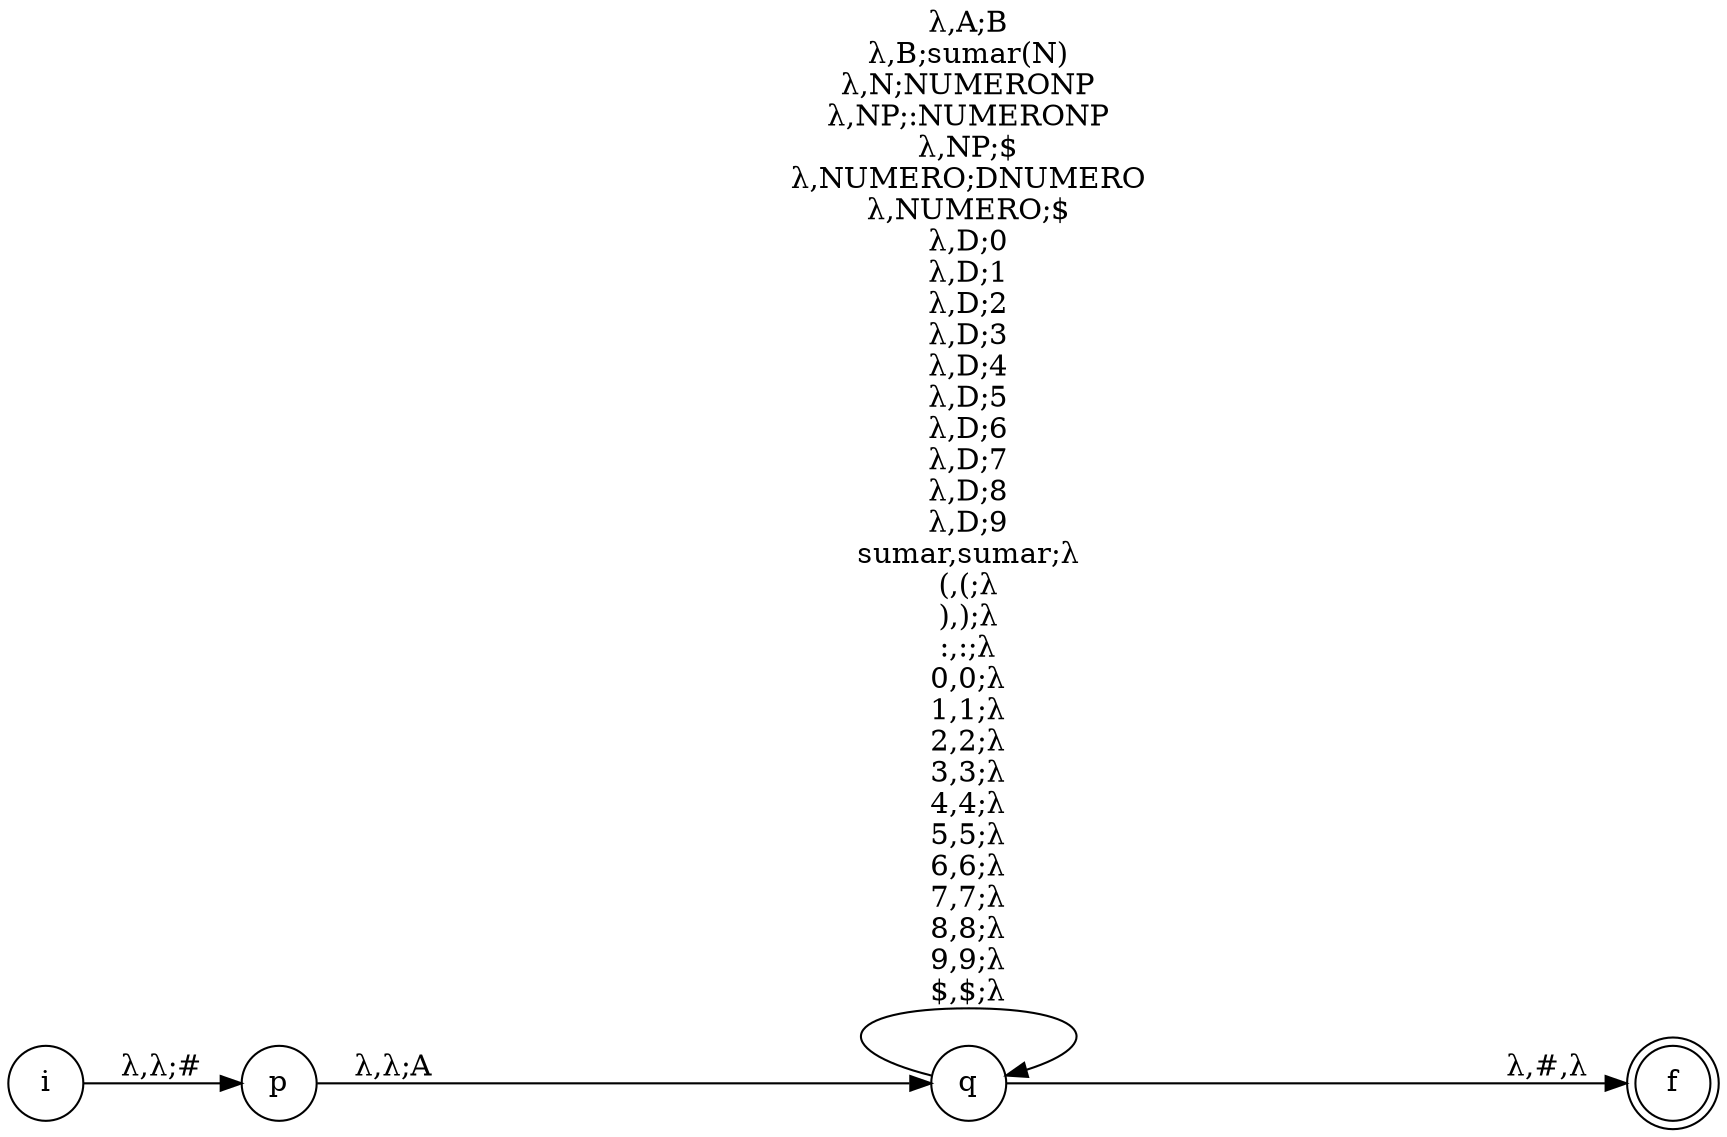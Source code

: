 digraph "Automata de pila" {
	rankdir=LR
	node [shape=circle]
	i
	p
	q
	i -> p [label="λ,λ;#"]
	p -> q [label="λ,λ;A"]
	q -> q [label="λ,A;B\nλ,B;sumar(N)\nλ,N;NUMERONP\nλ,NP;:NUMERONP\nλ,NP;$\nλ,NUMERO;DNUMERO\nλ,NUMERO;$\nλ,D;0\nλ,D;1\nλ,D;2\nλ,D;3\nλ,D;4\nλ,D;5\nλ,D;6\nλ,D;7\nλ,D;8\nλ,D;9\nsumar,sumar;λ\n(,(;λ\n),);λ\n:,:;λ\n0,0;λ\n1,1;λ\n2,2;λ\n3,3;λ\n4,4;λ\n5,5;λ\n6,6;λ\n7,7;λ\n8,8;λ\n9,9;λ\n$,$;λ"]
	node [shape=doublecircle]
	f
	q -> f [label="λ,#,λ"]
}
